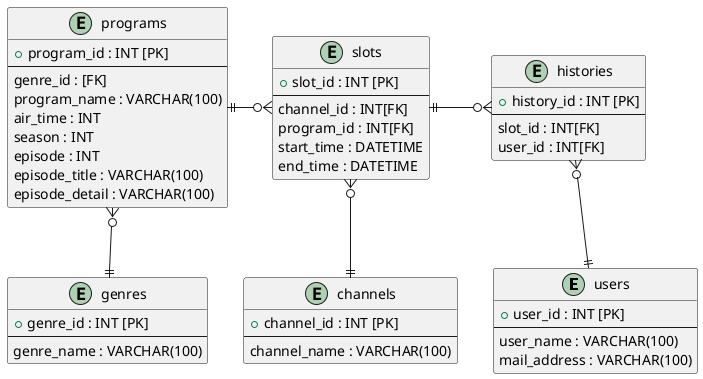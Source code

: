 @startuml
entity users {
  +user_id : INT [PK]
  --
  user_name : VARCHAR(100)
  mail_address : VARCHAR(100)
}

entity channels {
  +channel_id : INT [PK]
  --
  channel_name : VARCHAR(100)
}
entity programs {
  +program_id : INT [PK]
  --
  genre_id : [FK]
  program_name : VARCHAR(100)
  air_time : INT
  season : INT
  episode : INT
  episode_title : VARCHAR(100)
  episode_detail : VARCHAR(100)
}
entity genres {
  +genre_id : INT [PK]
  --
  genre_name : VARCHAR(100)
}

entity slots {
  +slot_id : INT [PK]
  --
  channel_id : INT[FK]
  program_id : INT[FK]
  start_time : DATETIME
  end_time : DATETIME
}
entity histories {
  +history_id : INT [PK]
  --
  slot_id : INT[FK]
  user_id : INT[FK]
}

channels ||-u-o{ slots
programs ||-r-o{ slots
programs }o-d-|| genres
users ||-u-o{ histories
slots ||-r-o{ histories
@enduml